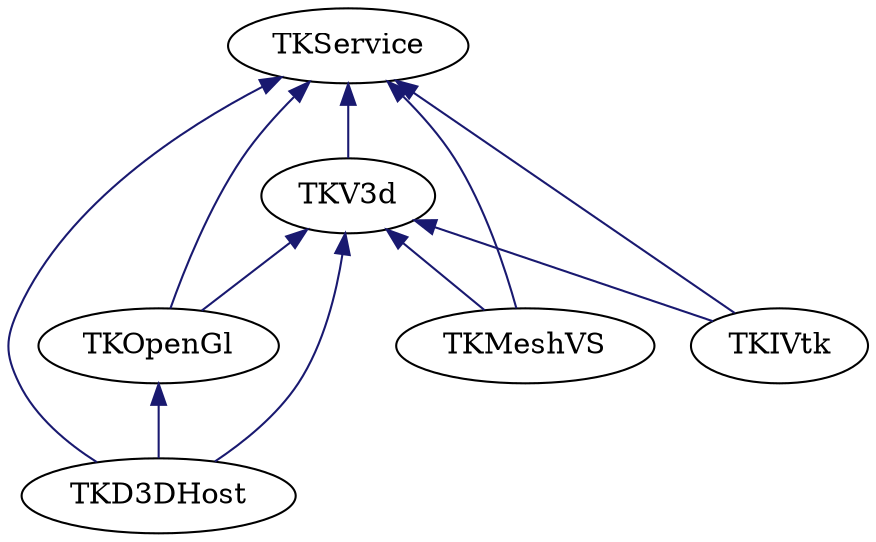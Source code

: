 digraph schema_Visualization
{
	TKService [ URL = "toolkit_tkservice.html" ]
	TKV3d [ URL = "toolkit_tkv3d.html" ]
	TKService -> TKV3d [ dir = "back", color = "midnightblue", style = "solid" ]
	TKOpenGl [ URL = "toolkit_tkopengl.html" ]
	TKService -> TKOpenGl [ dir = "back", color = "midnightblue", style = "solid" ]
	TKV3d -> TKOpenGl [ dir = "back", color = "midnightblue", style = "solid" ]
	TKMeshVS [ URL = "toolkit_tkmeshvs.html" ]
	TKV3d -> TKMeshVS [ dir = "back", color = "midnightblue", style = "solid" ]
	TKService -> TKMeshVS [ dir = "back", color = "midnightblue", style = "solid" ]
	TKIVtk [ URL = "toolkit_tkivtk.html" ]
	TKService -> TKIVtk [ dir = "back", color = "midnightblue", style = "solid" ]
	TKV3d -> TKIVtk [ dir = "back", color = "midnightblue", style = "solid" ]
	TKD3DHost [ URL = "toolkit_tkd3dhost.html" ]
	TKService -> TKD3DHost [ dir = "back", color = "midnightblue", style = "solid" ]
	TKV3d -> TKD3DHost [ dir = "back", color = "midnightblue", style = "solid" ]
	TKOpenGl -> TKD3DHost [ dir = "back", color = "midnightblue", style = "solid" ]
}
